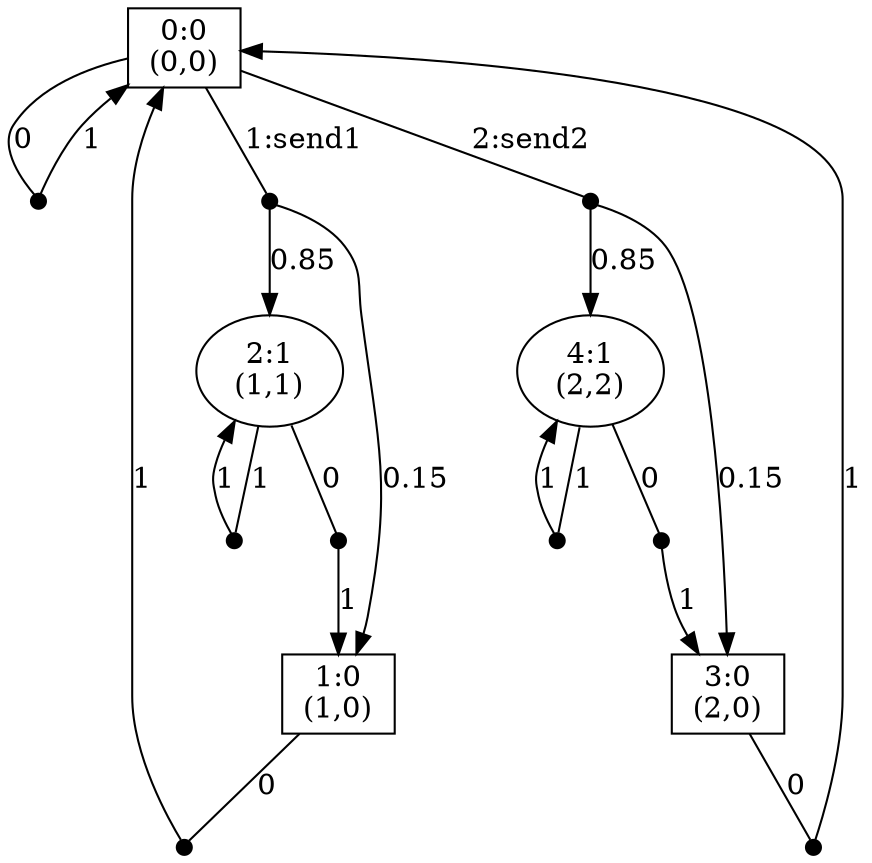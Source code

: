 digraph M {
node [label="",shape="box"];
0 [label="0:0\n(0,0)"];
0 -> n0_0  [label="0",arrowhead="none"];
n0_0 [ shape=point,width=0.1,height=0.1,label="" ];
n0_0 -> 0 [label="1"];
0 -> n0_1  [label="1:send1",arrowhead="none"];
n0_1 [ shape=point,width=0.1,height=0.1,label="" ];
n0_1 -> 1 [label="0.15"];
n0_1 -> 2 [label="0.85"];
0 -> n0_2  [label="2:send2",arrowhead="none"];
n0_2 [ shape=point,width=0.1,height=0.1,label="" ];
n0_2 -> 3 [label="0.15"];
n0_2 -> 4 [label="0.85"];
1 [label="1:0\n(1,0)"];
1 -> n1_0  [label="0",arrowhead="none"];
n1_0 [ shape=point,width=0.1,height=0.1,label="" ];
n1_0 -> 0 [label="1"];
2 [label="2:1\n(1,1)",shape="oval"];
2 -> n2_0  [label="0",arrowhead="none"];
n2_0 [ shape=point,width=0.1,height=0.1,label="" ];
n2_0 -> 1 [label="1"];
2 -> n2_1  [label="1",arrowhead="none"];
n2_1 [ shape=point,width=0.1,height=0.1,label="" ];
n2_1 -> 2 [label="1"];
3 [label="3:0\n(2,0)"];
3 -> n3_0  [label="0",arrowhead="none"];
n3_0 [ shape=point,width=0.1,height=0.1,label="" ];
n3_0 -> 0 [label="1"];
4 [label="4:1\n(2,2)",shape="oval"];
4 -> n4_0  [label="0",arrowhead="none"];
n4_0 [ shape=point,width=0.1,height=0.1,label="" ];
n4_0 -> 3 [label="1"];
4 -> n4_1  [label="1",arrowhead="none"];
n4_1 [ shape=point,width=0.1,height=0.1,label="" ];
n4_1 -> 4 [label="1"];
}

